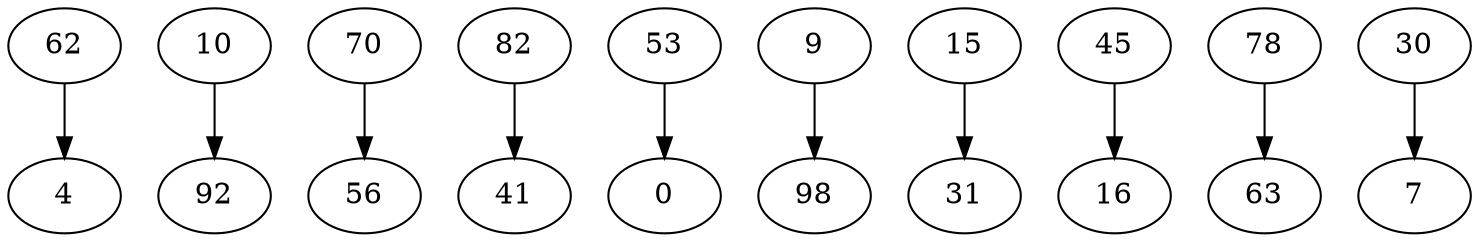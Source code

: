 digraph X {
62 -> 4;
10 -> 92;
70 -> 56;
82 -> 41;
53 -> 0;
9 -> 98;
15 -> 31;
45 -> 16;
78 -> 63;
30 -> 7;
}

